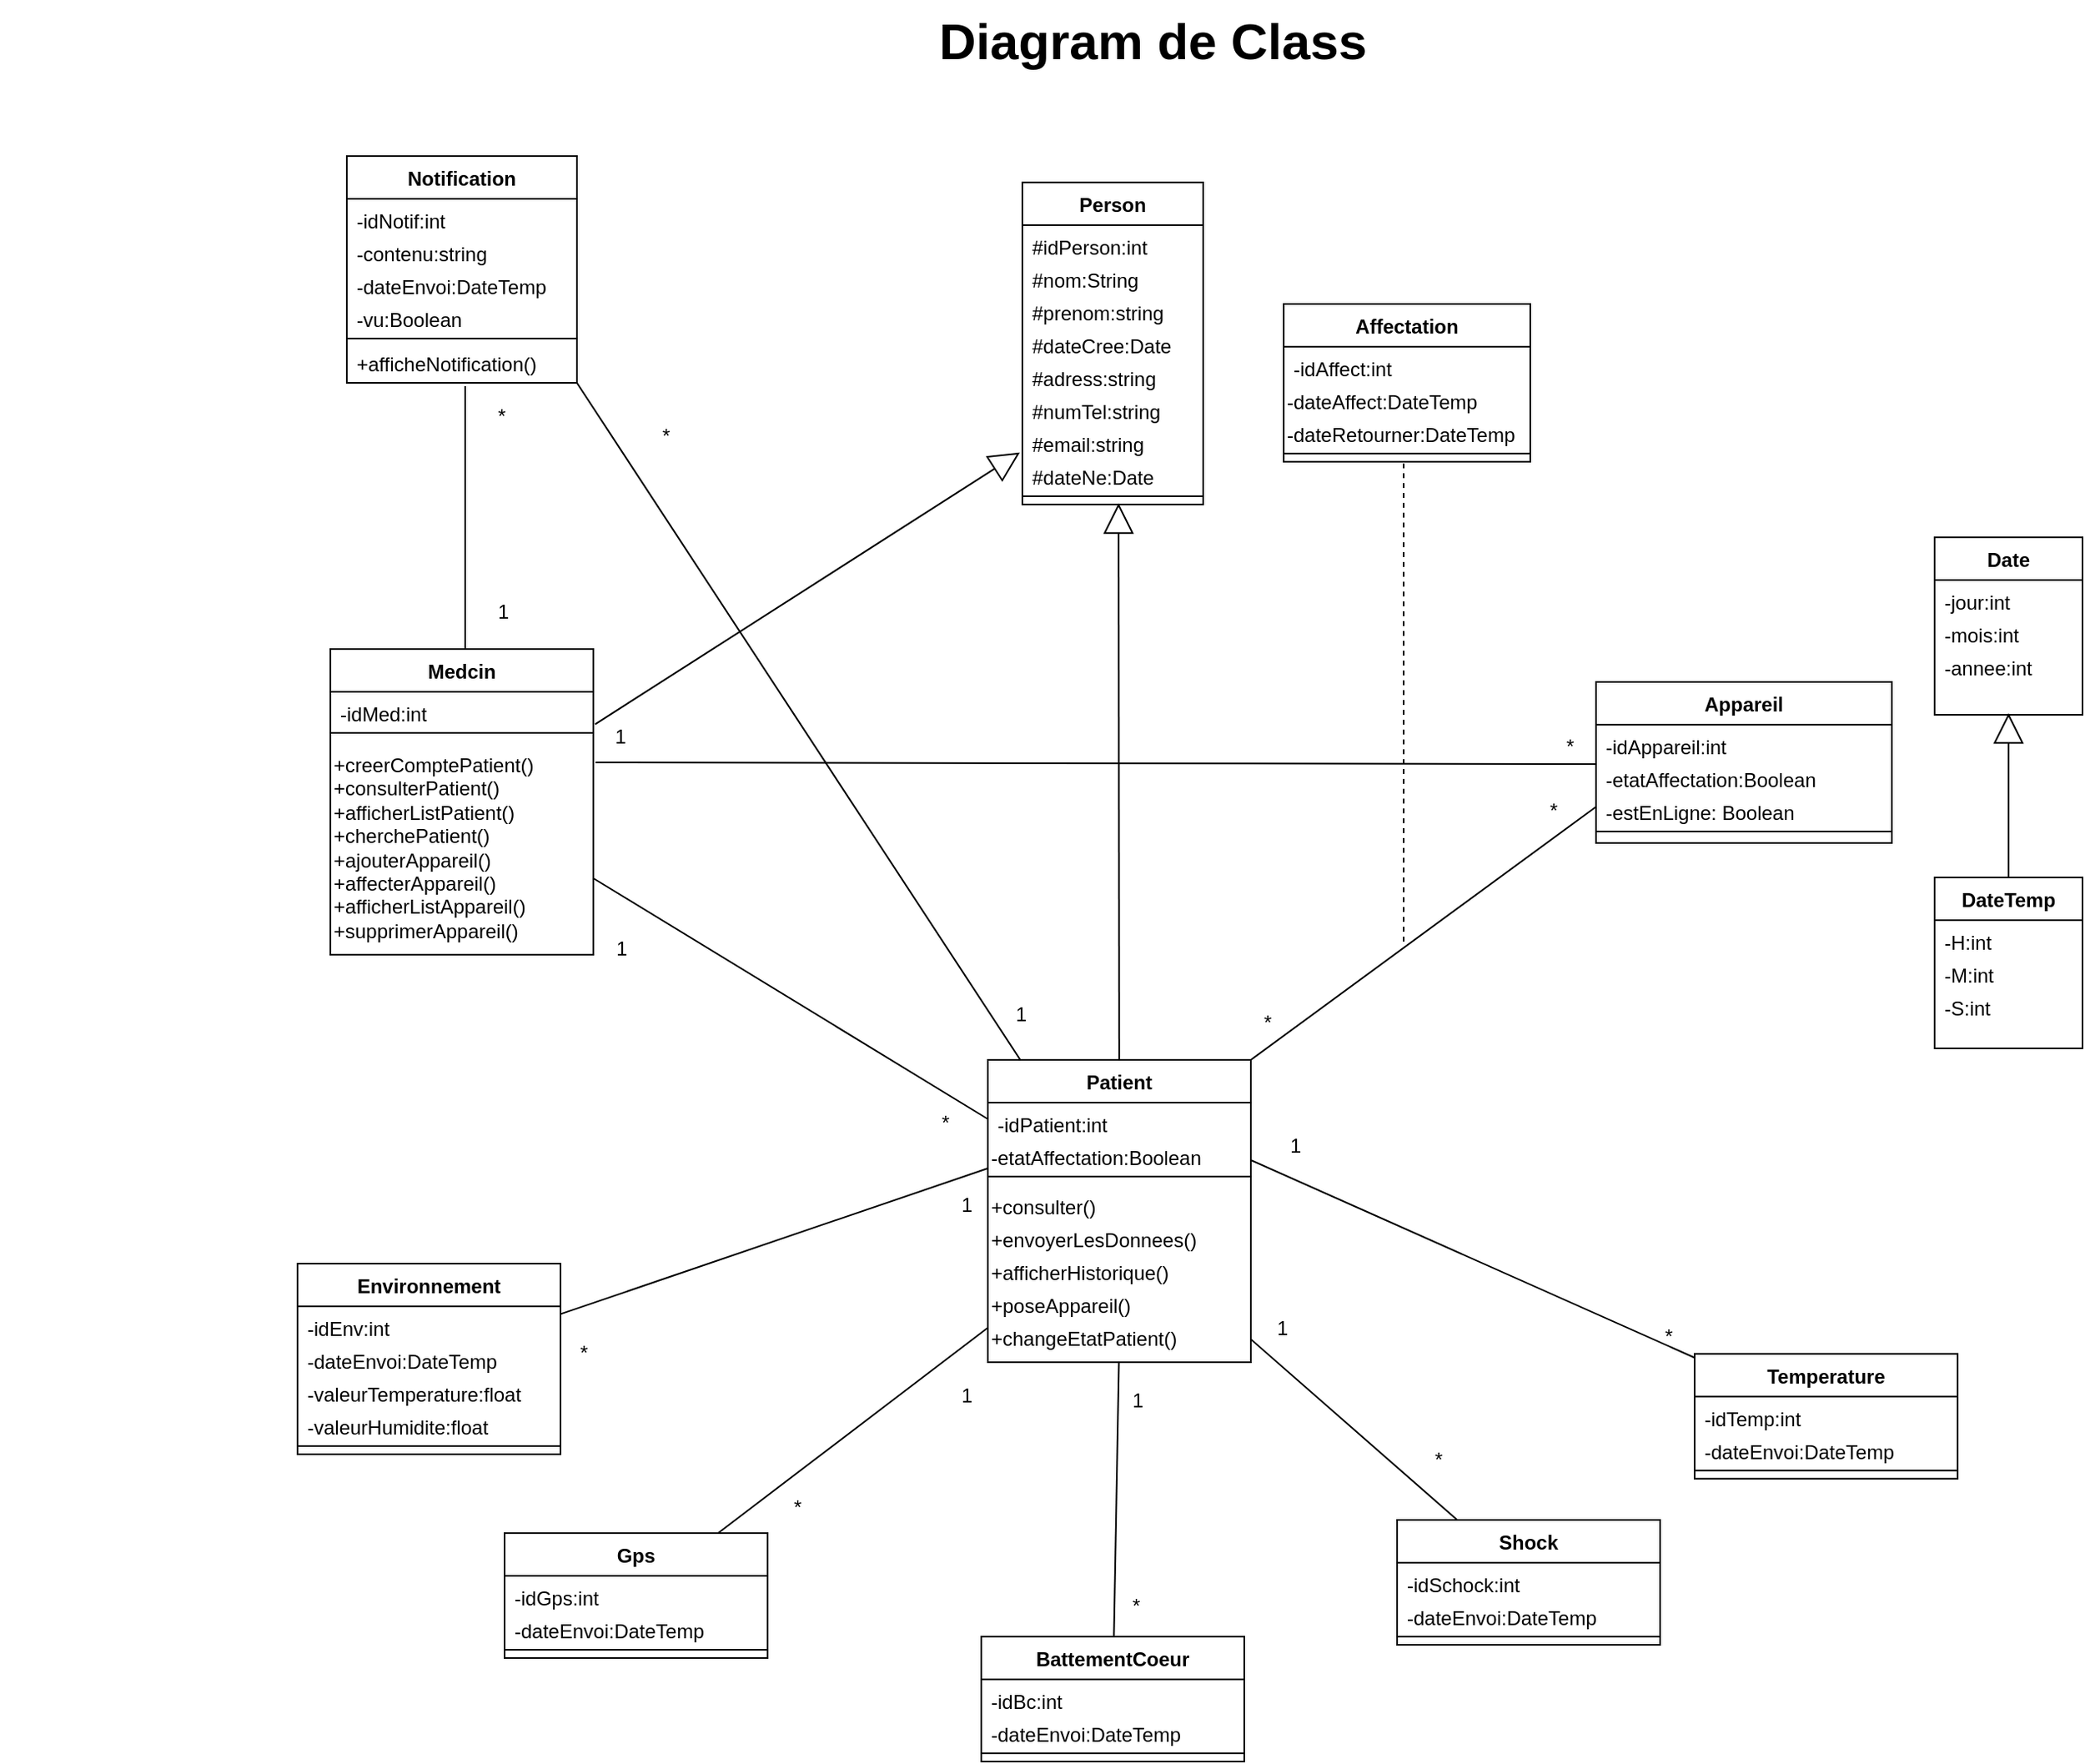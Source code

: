 <mxfile version="20.8.20" type="github">
  <diagram id="C5RBs43oDa-KdzZeNtuy" name="Page-1">
    <mxGraphModel dx="1004" dy="634" grid="0" gridSize="10" guides="1" tooltips="1" connect="1" arrows="1" fold="1" page="1" pageScale="1" pageWidth="1200" pageHeight="1200" background="none" math="0" shadow="0">
      <root>
        <mxCell id="WIyWlLk6GJQsqaUBKTNV-0" />
        <mxCell id="WIyWlLk6GJQsqaUBKTNV-1" parent="WIyWlLk6GJQsqaUBKTNV-0" />
        <mxCell id="Skbbb8CCbyP5ibG20lvN-107" style="edgeStyle=none;orthogonalLoop=1;jettySize=auto;html=1;strokeColor=default;startArrow=none;startFill=0;endArrow=block;endFill=0;endSize=16;entryX=-0.014;entryY=-0.029;entryDx=0;entryDy=0;entryPerimeter=0;" parent="WIyWlLk6GJQsqaUBKTNV-1" edge="1">
          <mxGeometry relative="1" as="geometry">
            <mxPoint x="519.46" y="310.42" as="targetPoint" />
            <mxPoint x="261" y="475.808" as="sourcePoint" />
          </mxGeometry>
        </mxCell>
        <mxCell id="Skbbb8CCbyP5ibG20lvN-108" style="edgeStyle=none;orthogonalLoop=1;jettySize=auto;html=1;strokeColor=default;startArrow=none;startFill=0;endArrow=none;endFill=0;exitX=0.75;exitY=0;exitDx=0;exitDy=0;" parent="WIyWlLk6GJQsqaUBKTNV-1" edge="1">
          <mxGeometry x="0.375" y="-10" relative="1" as="geometry">
            <mxPoint x="182" y="270" as="targetPoint" />
            <mxPoint y="1" as="offset" />
            <mxPoint x="182" y="430" as="sourcePoint" />
          </mxGeometry>
        </mxCell>
        <mxCell id="zkfFHV4jXpPFQw0GAbJ--0" value="Medcin" style="swimlane;fontStyle=1;align=center;verticalAlign=top;childLayout=stackLayout;horizontal=1;startSize=26;horizontalStack=0;resizeParent=1;resizeLast=0;collapsible=1;marginBottom=0;rounded=0;shadow=0;strokeWidth=1;" parent="WIyWlLk6GJQsqaUBKTNV-1" vertex="1">
          <mxGeometry x="100" y="430" width="160" height="186" as="geometry">
            <mxRectangle x="230" y="140" width="160" height="26" as="alternateBounds" />
          </mxGeometry>
        </mxCell>
        <mxCell id="zkfFHV4jXpPFQw0GAbJ--1" value="-idMed:int&#xa;" style="text;align=left;verticalAlign=top;spacingLeft=4;spacingRight=4;overflow=hidden;rotatable=0;points=[[0,0.5],[1,0.5]];portConstraint=eastwest;" parent="zkfFHV4jXpPFQw0GAbJ--0" vertex="1">
          <mxGeometry y="26" width="160" height="20" as="geometry" />
        </mxCell>
        <mxCell id="zkfFHV4jXpPFQw0GAbJ--4" value="" style="line;html=1;strokeWidth=1;align=left;verticalAlign=middle;spacingTop=8;spacingLeft=3;spacingRight=8;rotatable=0;labelPosition=right;points=[];portConstraint=eastwest;fontSize=5;labelBackgroundColor=default;fontColor=default;spacing=3;" parent="zkfFHV4jXpPFQw0GAbJ--0" vertex="1">
          <mxGeometry y="46" width="160" height="10" as="geometry" />
        </mxCell>
        <mxCell id="Skbbb8CCbyP5ibG20lvN-154" value="&lt;font style=&quot;font-size: 12px;&quot;&gt;&lt;span data-lucid-content=&quot;{&amp;quot;t&amp;quot;:&amp;quot;+creerComptePatient()\n+consulterPatient()\n+signalerPatient()\n+afficherListPatient()\n+cherchePatient()\n+ajouterAppareil()\n+affecterAppareil()\n+afficherListAppareil()\n+supprimerAppareil()\n&amp;quot;,&amp;quot;m&amp;quot;:[{&amp;quot;s&amp;quot;:0,&amp;quot;n&amp;quot;:&amp;quot;c&amp;quot;,&amp;quot;v&amp;quot;:&amp;quot;#333333ff&amp;quot;,&amp;quot;e&amp;quot;:186}]}&quot; data-lucid-type=&quot;application/vnd.lucid.text&quot; style=&quot;font-size: 12px;&quot;&gt;&lt;span style=&quot;font-size: 12px;&quot;&gt;+creerComptePatient()&lt;br style=&quot;font-size: 12px;&quot;&gt;&lt;/span&gt;&lt;/span&gt;&lt;/font&gt;&lt;div&gt;&lt;font style=&quot;font-size: 12px;&quot;&gt;&lt;span data-lucid-content=&quot;{&amp;quot;t&amp;quot;:&amp;quot;+creerComptePatient()\n+consulterPatient()\n+signalerPatient()\n+afficherListPatient()\n+cherchePatient()\n+ajouterAppareil()\n+affecterAppareil()\n+afficherListAppareil()\n+supprimerAppareil()\n&amp;quot;,&amp;quot;m&amp;quot;:[{&amp;quot;s&amp;quot;:0,&amp;quot;n&amp;quot;:&amp;quot;c&amp;quot;,&amp;quot;v&amp;quot;:&amp;quot;#333333ff&amp;quot;,&amp;quot;e&amp;quot;:186}]}&quot; data-lucid-type=&quot;application/vnd.lucid.text&quot; style=&quot;font-size: 12px;&quot;&gt;&lt;span style=&quot;font-size: 12px;&quot;&gt;+consulterPatient()&lt;/span&gt;&lt;span style=&quot;font-size: 12px;&quot;&gt;&lt;br&gt;&lt;/span&gt;&lt;/span&gt;&lt;/font&gt;&lt;/div&gt;&lt;div&gt;&lt;font style=&quot;font-size: 12px;&quot;&gt;&lt;span data-lucid-content=&quot;{&amp;quot;t&amp;quot;:&amp;quot;+creerComptePatient()\n+consulterPatient()\n+signalerPatient()\n+afficherListPatient()\n+cherchePatient()\n+ajouterAppareil()\n+affecterAppareil()\n+afficherListAppareil()\n+supprimerAppareil()\n&amp;quot;,&amp;quot;m&amp;quot;:[{&amp;quot;s&amp;quot;:0,&amp;quot;n&amp;quot;:&amp;quot;c&amp;quot;,&amp;quot;v&amp;quot;:&amp;quot;#333333ff&amp;quot;,&amp;quot;e&amp;quot;:186}]}&quot; data-lucid-type=&quot;application/vnd.lucid.text&quot; style=&quot;font-size: 12px;&quot;&gt;&lt;span style=&quot;font-size: 12px;&quot;&gt;&lt;/span&gt;&lt;/span&gt;&lt;/font&gt;&lt;/div&gt;&lt;font style=&quot;font-size: 12px;&quot;&gt;&lt;span data-lucid-content=&quot;{&amp;quot;t&amp;quot;:&amp;quot;+creerComptePatient()\n+consulterPatient()\n+signalerPatient()\n+afficherListPatient()\n+cherchePatient()\n+ajouterAppareil()\n+affecterAppareil()\n+afficherListAppareil()\n+supprimerAppareil()\n&amp;quot;,&amp;quot;m&amp;quot;:[{&amp;quot;s&amp;quot;:0,&amp;quot;n&amp;quot;:&amp;quot;c&amp;quot;,&amp;quot;v&amp;quot;:&amp;quot;#333333ff&amp;quot;,&amp;quot;e&amp;quot;:186}]}&quot; data-lucid-type=&quot;application/vnd.lucid.text&quot; style=&quot;font-size: 12px;&quot;&gt;&lt;span style=&quot;font-size: 12px;&quot;&gt;+afficherListPatient()&lt;br style=&quot;font-size: 12px;&quot;&gt;&lt;/span&gt;&lt;span style=&quot;font-size: 12px;&quot;&gt;+cherchePatient()&lt;br style=&quot;font-size: 12px;&quot;&gt;&lt;/span&gt;&lt;span style=&quot;font-size: 12px;&quot;&gt;+ajouterAppareil()&lt;br style=&quot;font-size: 12px;&quot;&gt;&lt;/span&gt;&lt;span style=&quot;font-size: 12px;&quot;&gt;+affecterAppareil()&lt;br style=&quot;font-size: 12px;&quot;&gt;&lt;/span&gt;&lt;span style=&quot;font-size: 12px;&quot;&gt;+afficherListAppareil()&lt;br style=&quot;font-size: 12px;&quot;&gt;&lt;/span&gt;&lt;span style=&quot;font-size: 12px;&quot;&gt;+supprimerAppareil()&lt;br style=&quot;font-size: 12px;&quot;&gt;&lt;/span&gt;&lt;/span&gt;&lt;/font&gt;" style="text;html=1;align=left;verticalAlign=middle;resizable=0;points=[];autosize=1;strokeColor=none;fillColor=none;fontSize=12;fontColor=default;horizontal=1;labelBackgroundColor=none;" parent="zkfFHV4jXpPFQw0GAbJ--0" vertex="1">
          <mxGeometry y="56" width="160" height="130" as="geometry" />
        </mxCell>
        <mxCell id="zkfFHV4jXpPFQw0GAbJ--17" value="Appareil" style="swimlane;fontStyle=1;align=center;verticalAlign=top;childLayout=stackLayout;horizontal=1;startSize=26;horizontalStack=0;resizeParent=1;resizeLast=0;collapsible=1;marginBottom=0;rounded=0;shadow=0;strokeWidth=1;" parent="WIyWlLk6GJQsqaUBKTNV-1" vertex="1">
          <mxGeometry x="870" y="450" width="180" height="98" as="geometry">
            <mxRectangle x="550" y="140" width="160" height="26" as="alternateBounds" />
          </mxGeometry>
        </mxCell>
        <mxCell id="zkfFHV4jXpPFQw0GAbJ--20" value="-idAppareil:int" style="text;align=left;verticalAlign=top;spacingLeft=4;spacingRight=4;overflow=hidden;rotatable=0;points=[[0,0.5],[1,0.5]];portConstraint=eastwest;rounded=0;shadow=0;html=0;" parent="zkfFHV4jXpPFQw0GAbJ--17" vertex="1">
          <mxGeometry y="26" width="180" height="20" as="geometry" />
        </mxCell>
        <mxCell id="zkfFHV4jXpPFQw0GAbJ--21" value="-etatAffectation:Boolean" style="text;align=left;verticalAlign=top;spacingLeft=4;spacingRight=4;overflow=hidden;rotatable=0;points=[[0,0.5],[1,0.5]];portConstraint=eastwest;rounded=0;shadow=0;html=0;" parent="zkfFHV4jXpPFQw0GAbJ--17" vertex="1">
          <mxGeometry y="46" width="180" height="20" as="geometry" />
        </mxCell>
        <mxCell id="zkfFHV4jXpPFQw0GAbJ--22" value="-estEnLigne: Boolean&#xa;" style="text;align=left;verticalAlign=top;spacingLeft=4;spacingRight=4;overflow=hidden;rotatable=0;points=[[0,0.5],[1,0.5]];portConstraint=eastwest;rounded=0;shadow=0;html=0;" parent="zkfFHV4jXpPFQw0GAbJ--17" vertex="1">
          <mxGeometry y="66" width="180" height="20" as="geometry" />
        </mxCell>
        <mxCell id="zkfFHV4jXpPFQw0GAbJ--23" value="" style="line;html=1;strokeWidth=1;align=left;verticalAlign=middle;spacingTop=-1;spacingLeft=3;spacingRight=3;rotatable=0;labelPosition=right;points=[];portConstraint=eastwest;" parent="zkfFHV4jXpPFQw0GAbJ--17" vertex="1">
          <mxGeometry y="86" width="180" height="10" as="geometry" />
        </mxCell>
        <mxCell id="zkfFHV4jXpPFQw0GAbJ--26" value="" style="endArrow=none;shadow=0;strokeWidth=1;rounded=0;endFill=0;elbow=vertical;startArrow=none;startFill=0;exitX=1.008;exitY=0.1;exitDx=0;exitDy=0;exitPerimeter=0;" parent="WIyWlLk6GJQsqaUBKTNV-1" source="Skbbb8CCbyP5ibG20lvN-154" edge="1">
          <mxGeometry x="0.5" y="41" relative="1" as="geometry">
            <mxPoint x="260" y="518" as="sourcePoint" />
            <mxPoint x="870" y="500" as="targetPoint" />
            <mxPoint x="-40" y="32" as="offset" />
          </mxGeometry>
        </mxCell>
        <mxCell id="zkfFHV4jXpPFQw0GAbJ--27" value="1" style="resizable=0;align=left;verticalAlign=bottom;labelBackgroundColor=none;fontSize=12;" parent="zkfFHV4jXpPFQw0GAbJ--26" connectable="0" vertex="1">
          <mxGeometry x="-1" relative="1" as="geometry">
            <mxPoint x="10" y="-7" as="offset" />
          </mxGeometry>
        </mxCell>
        <mxCell id="Skbbb8CCbyP5ibG20lvN-1" value="*" style="resizable=0;align=left;verticalAlign=bottom;labelBackgroundColor=none;fontSize=12;" parent="WIyWlLk6GJQsqaUBKTNV-1" connectable="0" vertex="1">
          <mxGeometry x="850.0" y="498.001" as="geometry" />
        </mxCell>
        <mxCell id="Skbbb8CCbyP5ibG20lvN-67" style="edgeStyle=none;orthogonalLoop=1;jettySize=auto;html=1;entryX=0;entryY=0.5;entryDx=0;entryDy=0;strokeColor=default;startArrow=none;startFill=0;endArrow=none;endFill=0;exitX=1;exitY=0;exitDx=0;exitDy=0;" parent="WIyWlLk6GJQsqaUBKTNV-1" source="Skbbb8CCbyP5ibG20lvN-10" target="zkfFHV4jXpPFQw0GAbJ--22" edge="1">
          <mxGeometry relative="1" as="geometry" />
        </mxCell>
        <mxCell id="Skbbb8CCbyP5ibG20lvN-105" style="edgeStyle=none;orthogonalLoop=1;jettySize=auto;html=1;strokeColor=default;startArrow=none;startFill=0;endArrow=none;endFill=0;entryX=1;entryY=1;entryDx=0;entryDy=0;" parent="WIyWlLk6GJQsqaUBKTNV-1" source="Skbbb8CCbyP5ibG20lvN-10" target="Skbbb8CCbyP5ibG20lvN-114" edge="1">
          <mxGeometry relative="1" as="geometry">
            <mxPoint x="270" y="270" as="targetPoint" />
          </mxGeometry>
        </mxCell>
        <mxCell id="Skbbb8CCbyP5ibG20lvN-106" style="edgeStyle=none;orthogonalLoop=1;jettySize=auto;html=1;strokeColor=default;startArrow=none;startFill=0;endArrow=block;endFill=0;endSize=16;entryX=0.723;entryY=0.629;entryDx=0;entryDy=0;entryPerimeter=0;" parent="WIyWlLk6GJQsqaUBKTNV-1" edge="1">
          <mxGeometry relative="1" as="geometry">
            <mxPoint x="579.53" y="341.29" as="targetPoint" />
            <mxPoint x="579.909" y="683" as="sourcePoint" />
          </mxGeometry>
        </mxCell>
        <mxCell id="Skbbb8CCbyP5ibG20lvN-10" value="Patient" style="swimlane;fontStyle=1;align=center;verticalAlign=top;childLayout=stackLayout;horizontal=1;startSize=26;horizontalStack=0;resizeParent=1;resizeParentMax=0;resizeLast=0;collapsible=1;marginBottom=0;" parent="WIyWlLk6GJQsqaUBKTNV-1" vertex="1">
          <mxGeometry x="500" y="680" width="160" height="184" as="geometry" />
        </mxCell>
        <mxCell id="Skbbb8CCbyP5ibG20lvN-11" value="-idPatient:int&#xa;" style="text;strokeColor=none;fillColor=none;align=left;verticalAlign=top;spacingLeft=4;spacingRight=4;overflow=hidden;rotatable=0;points=[[0,0.5],[1,0.5]];portConstraint=eastwest;" parent="Skbbb8CCbyP5ibG20lvN-10" vertex="1">
          <mxGeometry y="26" width="160" height="20" as="geometry" />
        </mxCell>
        <mxCell id="Skbbb8CCbyP5ibG20lvN-16" value="-etatAffectation:Boolean" style="text;strokeColor=none;align=left;fillColor=none;html=1;verticalAlign=top;whiteSpace=wrap;rounded=0;" parent="Skbbb8CCbyP5ibG20lvN-10" vertex="1">
          <mxGeometry y="46" width="160" height="20" as="geometry" />
        </mxCell>
        <mxCell id="Skbbb8CCbyP5ibG20lvN-12" value="" style="line;strokeWidth=1;fillColor=none;align=left;verticalAlign=middle;spacingTop=-1;spacingLeft=3;spacingRight=3;rotatable=0;labelPosition=right;points=[];portConstraint=eastwest;strokeColor=inherit;" parent="Skbbb8CCbyP5ibG20lvN-10" vertex="1">
          <mxGeometry y="66" width="160" height="10" as="geometry" />
        </mxCell>
        <mxCell id="Skbbb8CCbyP5ibG20lvN-162" value="&lt;div&gt;+consulter()&lt;/div&gt;&lt;div&gt;&lt;br&gt;&lt;/div&gt;&lt;div&gt;&lt;br&gt;&lt;/div&gt;" style="text;strokeColor=none;align=left;fillColor=none;html=1;verticalAlign=top;whiteSpace=wrap;rounded=0;" parent="Skbbb8CCbyP5ibG20lvN-10" vertex="1">
          <mxGeometry y="76" width="160" height="20" as="geometry" />
        </mxCell>
        <mxCell id="9qkBRHFMttgbYjNgJ_2m-1" value="+envoyerLesDonnees()" style="text;strokeColor=none;align=left;fillColor=none;html=1;verticalAlign=top;whiteSpace=wrap;rounded=0;" parent="Skbbb8CCbyP5ibG20lvN-10" vertex="1">
          <mxGeometry y="96" width="160" height="20" as="geometry" />
        </mxCell>
        <mxCell id="Skbbb8CCbyP5ibG20lvN-165" value="+afficherHistorique()" style="text;whiteSpace=wrap;html=1;fontSize=12;fontColor=default;" parent="Skbbb8CCbyP5ibG20lvN-10" vertex="1">
          <mxGeometry y="116" width="160" height="20" as="geometry" />
        </mxCell>
        <mxCell id="9qkBRHFMttgbYjNgJ_2m-0" value="+poseAppareil()" style="text;strokeColor=none;align=left;fillColor=none;html=1;verticalAlign=top;whiteSpace=wrap;rounded=0;" parent="Skbbb8CCbyP5ibG20lvN-10" vertex="1">
          <mxGeometry y="136" width="160" height="20" as="geometry" />
        </mxCell>
        <mxCell id="Skbbb8CCbyP5ibG20lvN-166" value="+changeEtatPatient()" style="text;strokeColor=none;align=left;fillColor=none;html=1;verticalAlign=top;whiteSpace=wrap;rounded=0;" parent="Skbbb8CCbyP5ibG20lvN-10" vertex="1">
          <mxGeometry y="156" width="160" height="28" as="geometry" />
        </mxCell>
        <mxCell id="Skbbb8CCbyP5ibG20lvN-14" style="orthogonalLoop=1;jettySize=auto;html=1;entryX=0;entryY=0.5;entryDx=0;entryDy=0;strokeColor=default;startArrow=none;startFill=0;endArrow=none;endFill=0;exitX=1;exitY=0.75;exitDx=0;exitDy=0;" parent="WIyWlLk6GJQsqaUBKTNV-1" source="zkfFHV4jXpPFQw0GAbJ--0" target="Skbbb8CCbyP5ibG20lvN-11" edge="1">
          <mxGeometry relative="1" as="geometry">
            <mxPoint x="190" y="770" as="sourcePoint" />
            <mxPoint x="500" y="570" as="targetPoint" />
            <Array as="points" />
          </mxGeometry>
        </mxCell>
        <mxCell id="Skbbb8CCbyP5ibG20lvN-69" style="edgeStyle=none;orthogonalLoop=1;jettySize=auto;html=1;strokeColor=default;startArrow=none;startFill=0;endArrow=none;endFill=0;dashed=1;" parent="WIyWlLk6GJQsqaUBKTNV-1" edge="1">
          <mxGeometry relative="1" as="geometry">
            <mxPoint x="753" y="610" as="targetPoint" />
            <mxPoint x="753" y="317" as="sourcePoint" />
          </mxGeometry>
        </mxCell>
        <mxCell id="Skbbb8CCbyP5ibG20lvN-18" value="Affectation" style="swimlane;fontStyle=1;align=center;verticalAlign=top;childLayout=stackLayout;horizontal=1;startSize=26;horizontalStack=0;resizeParent=1;resizeParentMax=0;resizeLast=0;collapsible=1;marginBottom=0;" parent="WIyWlLk6GJQsqaUBKTNV-1" vertex="1">
          <mxGeometry x="680" y="220" width="150" height="96" as="geometry" />
        </mxCell>
        <mxCell id="Skbbb8CCbyP5ibG20lvN-19" value="-idAffect:int&#xa;" style="text;strokeColor=none;fillColor=none;align=left;verticalAlign=top;spacingLeft=4;spacingRight=4;overflow=hidden;rotatable=0;points=[[0,0.5],[1,0.5]];portConstraint=eastwest;" parent="Skbbb8CCbyP5ibG20lvN-18" vertex="1">
          <mxGeometry y="26" width="150" height="20" as="geometry" />
        </mxCell>
        <mxCell id="Skbbb8CCbyP5ibG20lvN-20" value="&lt;div align=&quot;left&quot;&gt;-dateAffect:DateTemp&lt;/div&gt;" style="text;strokeColor=none;align=left;fillColor=none;html=1;verticalAlign=top;whiteSpace=wrap;rounded=0;" parent="Skbbb8CCbyP5ibG20lvN-18" vertex="1">
          <mxGeometry y="46" width="150" height="20" as="geometry" />
        </mxCell>
        <mxCell id="Skbbb8CCbyP5ibG20lvN-24" value="&lt;div&gt;-dateRetourner:DateTemp&lt;/div&gt;" style="text;strokeColor=none;align=left;fillColor=none;html=1;verticalAlign=top;whiteSpace=wrap;rounded=0;" parent="Skbbb8CCbyP5ibG20lvN-18" vertex="1">
          <mxGeometry y="66" width="150" height="20" as="geometry" />
        </mxCell>
        <mxCell id="Skbbb8CCbyP5ibG20lvN-22" value="" style="line;strokeWidth=1;fillColor=none;align=left;verticalAlign=middle;spacingTop=-1;spacingLeft=3;spacingRight=3;rotatable=0;labelPosition=right;points=[];portConstraint=eastwest;strokeColor=inherit;" parent="Skbbb8CCbyP5ibG20lvN-18" vertex="1">
          <mxGeometry y="86" width="150" height="10" as="geometry" />
        </mxCell>
        <mxCell id="Skbbb8CCbyP5ibG20lvN-39" value="Date" style="swimlane;fontStyle=1;align=center;verticalAlign=top;childLayout=stackLayout;horizontal=1;startSize=26;horizontalStack=0;resizeParent=1;resizeLast=0;collapsible=1;marginBottom=0;rounded=0;shadow=0;strokeWidth=1;" parent="WIyWlLk6GJQsqaUBKTNV-1" vertex="1">
          <mxGeometry x="1076" y="362" width="90" height="108" as="geometry">
            <mxRectangle x="550" y="140" width="160" height="26" as="alternateBounds" />
          </mxGeometry>
        </mxCell>
        <mxCell id="Skbbb8CCbyP5ibG20lvN-40" value="-jour:int" style="text;align=left;verticalAlign=top;spacingLeft=4;spacingRight=4;overflow=hidden;rotatable=0;points=[[0,0.5],[1,0.5]];portConstraint=eastwest;rounded=0;shadow=0;html=0;" parent="Skbbb8CCbyP5ibG20lvN-39" vertex="1">
          <mxGeometry y="26" width="90" height="20" as="geometry" />
        </mxCell>
        <mxCell id="Skbbb8CCbyP5ibG20lvN-41" value="-mois:int" style="text;align=left;verticalAlign=top;spacingLeft=4;spacingRight=4;overflow=hidden;rotatable=0;points=[[0,0.5],[1,0.5]];portConstraint=eastwest;rounded=0;shadow=0;html=0;" parent="Skbbb8CCbyP5ibG20lvN-39" vertex="1">
          <mxGeometry y="46" width="90" height="20" as="geometry" />
        </mxCell>
        <mxCell id="Skbbb8CCbyP5ibG20lvN-42" value="-annee:int" style="text;align=left;verticalAlign=top;spacingLeft=4;spacingRight=4;overflow=hidden;rotatable=0;points=[[0,0.5],[1,0.5]];portConstraint=eastwest;rounded=0;shadow=0;html=0;" parent="Skbbb8CCbyP5ibG20lvN-39" vertex="1">
          <mxGeometry y="66" width="90" height="20" as="geometry" />
        </mxCell>
        <mxCell id="Skbbb8CCbyP5ibG20lvN-59" style="edgeStyle=none;orthogonalLoop=1;jettySize=auto;html=1;strokeColor=default;startArrow=none;startFill=0;endArrow=block;endFill=0;endSize=16;" parent="WIyWlLk6GJQsqaUBKTNV-1" source="Skbbb8CCbyP5ibG20lvN-53" edge="1">
          <mxGeometry relative="1" as="geometry">
            <mxPoint x="1121" y="469" as="targetPoint" />
          </mxGeometry>
        </mxCell>
        <mxCell id="Skbbb8CCbyP5ibG20lvN-53" value="DateTemp" style="swimlane;fontStyle=1;align=center;verticalAlign=top;childLayout=stackLayout;horizontal=1;startSize=26;horizontalStack=0;resizeParent=1;resizeLast=0;collapsible=1;marginBottom=0;rounded=0;shadow=0;strokeWidth=1;" parent="WIyWlLk6GJQsqaUBKTNV-1" vertex="1">
          <mxGeometry x="1076" y="569" width="90" height="104" as="geometry">
            <mxRectangle x="550" y="140" width="160" height="26" as="alternateBounds" />
          </mxGeometry>
        </mxCell>
        <mxCell id="Skbbb8CCbyP5ibG20lvN-54" value="-H:int" style="text;align=left;verticalAlign=top;spacingLeft=4;spacingRight=4;overflow=hidden;rotatable=0;points=[[0,0.5],[1,0.5]];portConstraint=eastwest;rounded=0;shadow=0;html=0;" parent="Skbbb8CCbyP5ibG20lvN-53" vertex="1">
          <mxGeometry y="26" width="90" height="20" as="geometry" />
        </mxCell>
        <mxCell id="Skbbb8CCbyP5ibG20lvN-55" value="-M:int" style="text;align=left;verticalAlign=top;spacingLeft=4;spacingRight=4;overflow=hidden;rotatable=0;points=[[0,0.5],[1,0.5]];portConstraint=eastwest;rounded=0;shadow=0;html=0;" parent="Skbbb8CCbyP5ibG20lvN-53" vertex="1">
          <mxGeometry y="46" width="90" height="20" as="geometry" />
        </mxCell>
        <mxCell id="Skbbb8CCbyP5ibG20lvN-57" value="-S:int" style="text;align=left;verticalAlign=top;spacingLeft=4;spacingRight=4;overflow=hidden;rotatable=0;points=[[0,0.5],[1,0.5]];portConstraint=eastwest;rounded=0;shadow=0;html=0;" parent="Skbbb8CCbyP5ibG20lvN-53" vertex="1">
          <mxGeometry y="66" width="90" height="20" as="geometry" />
        </mxCell>
        <mxCell id="Skbbb8CCbyP5ibG20lvN-72" style="edgeStyle=none;orthogonalLoop=1;jettySize=auto;html=1;strokeColor=default;startArrow=none;startFill=0;endArrow=none;endFill=0;exitX=0;exitY=0.25;exitDx=0;exitDy=0;" parent="WIyWlLk6GJQsqaUBKTNV-1" source="Skbbb8CCbyP5ibG20lvN-166" target="Skbbb8CCbyP5ibG20lvN-73" edge="1">
          <mxGeometry relative="1" as="geometry">
            <mxPoint x="360" y="990" as="targetPoint" />
            <mxPoint x="480" y="830" as="sourcePoint" />
          </mxGeometry>
        </mxCell>
        <mxCell id="Skbbb8CCbyP5ibG20lvN-73" value="Gps" style="swimlane;fontStyle=1;align=center;verticalAlign=top;childLayout=stackLayout;horizontal=1;startSize=26;horizontalStack=0;resizeParent=1;resizeParentMax=0;resizeLast=0;collapsible=1;marginBottom=0;" parent="WIyWlLk6GJQsqaUBKTNV-1" vertex="1">
          <mxGeometry x="206" y="968" width="160" height="76" as="geometry" />
        </mxCell>
        <mxCell id="Skbbb8CCbyP5ibG20lvN-74" value="-idGps:int" style="text;strokeColor=none;fillColor=none;align=left;verticalAlign=top;spacingLeft=4;spacingRight=4;overflow=hidden;rotatable=0;points=[[0,0.5],[1,0.5]];portConstraint=eastwest;" parent="Skbbb8CCbyP5ibG20lvN-73" vertex="1">
          <mxGeometry y="26" width="160" height="20" as="geometry" />
        </mxCell>
        <mxCell id="Skbbb8CCbyP5ibG20lvN-89" value="-dateEnvoi:DateTemp" style="text;strokeColor=none;fillColor=none;align=left;verticalAlign=top;spacingLeft=4;spacingRight=4;overflow=hidden;rotatable=0;points=[[0,0.5],[1,0.5]];portConstraint=eastwest;" parent="Skbbb8CCbyP5ibG20lvN-73" vertex="1">
          <mxGeometry y="46" width="160" height="20" as="geometry" />
        </mxCell>
        <mxCell id="Skbbb8CCbyP5ibG20lvN-75" value="" style="line;strokeWidth=1;fillColor=none;align=left;verticalAlign=middle;spacingTop=-1;spacingLeft=3;spacingRight=3;rotatable=0;labelPosition=right;points=[];portConstraint=eastwest;strokeColor=inherit;" parent="Skbbb8CCbyP5ibG20lvN-73" vertex="1">
          <mxGeometry y="66" width="160" height="10" as="geometry" />
        </mxCell>
        <mxCell id="Skbbb8CCbyP5ibG20lvN-81" style="edgeStyle=none;orthogonalLoop=1;jettySize=auto;html=1;strokeColor=default;startArrow=none;startFill=0;endArrow=none;endFill=0;exitX=0;exitY=0;exitDx=0;exitDy=0;" parent="WIyWlLk6GJQsqaUBKTNV-1" target="Skbbb8CCbyP5ibG20lvN-82" edge="1">
          <mxGeometry relative="1" as="geometry">
            <mxPoint x="160" y="849" as="targetPoint" />
            <mxPoint x="500.0" y="746" as="sourcePoint" />
          </mxGeometry>
        </mxCell>
        <mxCell id="Skbbb8CCbyP5ibG20lvN-82" value="Environnement" style="swimlane;fontStyle=1;align=center;verticalAlign=top;childLayout=stackLayout;horizontal=1;startSize=26;horizontalStack=0;resizeParent=1;resizeParentMax=0;resizeLast=0;collapsible=1;marginBottom=0;" parent="WIyWlLk6GJQsqaUBKTNV-1" vertex="1">
          <mxGeometry x="80" y="804" width="160" height="116" as="geometry" />
        </mxCell>
        <mxCell id="Skbbb8CCbyP5ibG20lvN-83" value="-idEnv:int" style="text;strokeColor=none;fillColor=none;align=left;verticalAlign=top;spacingLeft=4;spacingRight=4;overflow=hidden;rotatable=0;points=[[0,0.5],[1,0.5]];portConstraint=eastwest;" parent="Skbbb8CCbyP5ibG20lvN-82" vertex="1">
          <mxGeometry y="26" width="160" height="20" as="geometry" />
        </mxCell>
        <mxCell id="Skbbb8CCbyP5ibG20lvN-84" value="-dateEnvoi:DateTemp" style="text;strokeColor=none;fillColor=none;align=left;verticalAlign=top;spacingLeft=4;spacingRight=4;overflow=hidden;rotatable=0;points=[[0,0.5],[1,0.5]];portConstraint=eastwest;" parent="Skbbb8CCbyP5ibG20lvN-82" vertex="1">
          <mxGeometry y="46" width="160" height="20" as="geometry" />
        </mxCell>
        <mxCell id="Skbbb8CCbyP5ibG20lvN-85" value="-valeurTemperature:float" style="text;strokeColor=none;fillColor=none;align=left;verticalAlign=top;spacingLeft=4;spacingRight=4;overflow=hidden;rotatable=0;points=[[0,0.5],[1,0.5]];portConstraint=eastwest;" parent="Skbbb8CCbyP5ibG20lvN-82" vertex="1">
          <mxGeometry y="66" width="160" height="20" as="geometry" />
        </mxCell>
        <mxCell id="Skbbb8CCbyP5ibG20lvN-86" value="-valeurHumidite:float" style="text;strokeColor=none;fillColor=none;align=left;verticalAlign=top;spacingLeft=4;spacingRight=4;overflow=hidden;rotatable=0;points=[[0,0.5],[1,0.5]];portConstraint=eastwest;" parent="Skbbb8CCbyP5ibG20lvN-82" vertex="1">
          <mxGeometry y="86" width="160" height="20" as="geometry" />
        </mxCell>
        <mxCell id="Skbbb8CCbyP5ibG20lvN-87" value="" style="line;strokeWidth=1;fillColor=none;align=left;verticalAlign=middle;spacingTop=-1;spacingLeft=3;spacingRight=3;rotatable=0;labelPosition=right;points=[];portConstraint=eastwest;strokeColor=inherit;" parent="Skbbb8CCbyP5ibG20lvN-82" vertex="1">
          <mxGeometry y="106" width="160" height="10" as="geometry" />
        </mxCell>
        <mxCell id="Skbbb8CCbyP5ibG20lvN-90" style="edgeStyle=none;orthogonalLoop=1;jettySize=auto;html=1;strokeColor=default;startArrow=none;startFill=0;endArrow=none;endFill=0;" parent="WIyWlLk6GJQsqaUBKTNV-1" source="Skbbb8CCbyP5ibG20lvN-166" target="Skbbb8CCbyP5ibG20lvN-91" edge="1">
          <mxGeometry relative="1" as="geometry">
            <mxPoint x="606" y="1018.87" as="targetPoint" />
            <mxPoint x="576" y="870" as="sourcePoint" />
          </mxGeometry>
        </mxCell>
        <mxCell id="Skbbb8CCbyP5ibG20lvN-91" value="BattementCoeur" style="swimlane;fontStyle=1;align=center;verticalAlign=top;childLayout=stackLayout;horizontal=1;startSize=26;horizontalStack=0;resizeParent=1;resizeParentMax=0;resizeLast=0;collapsible=1;marginBottom=0;" parent="WIyWlLk6GJQsqaUBKTNV-1" vertex="1">
          <mxGeometry x="496" y="1031" width="160" height="76" as="geometry" />
        </mxCell>
        <mxCell id="Skbbb8CCbyP5ibG20lvN-92" value="-idBc:int" style="text;strokeColor=none;fillColor=none;align=left;verticalAlign=top;spacingLeft=4;spacingRight=4;overflow=hidden;rotatable=0;points=[[0,0.5],[1,0.5]];portConstraint=eastwest;" parent="Skbbb8CCbyP5ibG20lvN-91" vertex="1">
          <mxGeometry y="26" width="160" height="20" as="geometry" />
        </mxCell>
        <mxCell id="Skbbb8CCbyP5ibG20lvN-93" value="-dateEnvoi:DateTemp" style="text;strokeColor=none;fillColor=none;align=left;verticalAlign=top;spacingLeft=4;spacingRight=4;overflow=hidden;rotatable=0;points=[[0,0.5],[1,0.5]];portConstraint=eastwest;" parent="Skbbb8CCbyP5ibG20lvN-91" vertex="1">
          <mxGeometry y="46" width="160" height="20" as="geometry" />
        </mxCell>
        <mxCell id="Skbbb8CCbyP5ibG20lvN-94" value="" style="line;strokeWidth=1;fillColor=none;align=left;verticalAlign=middle;spacingTop=-1;spacingLeft=3;spacingRight=3;rotatable=0;labelPosition=right;points=[];portConstraint=eastwest;strokeColor=inherit;" parent="Skbbb8CCbyP5ibG20lvN-91" vertex="1">
          <mxGeometry y="66" width="160" height="10" as="geometry" />
        </mxCell>
        <mxCell id="Skbbb8CCbyP5ibG20lvN-95" style="edgeStyle=none;orthogonalLoop=1;jettySize=auto;html=1;strokeColor=default;startArrow=none;startFill=0;endArrow=none;endFill=0;exitX=1;exitY=0.5;exitDx=0;exitDy=0;" parent="WIyWlLk6GJQsqaUBKTNV-1" source="Skbbb8CCbyP5ibG20lvN-166" target="Skbbb8CCbyP5ibG20lvN-96" edge="1">
          <mxGeometry relative="1" as="geometry">
            <mxPoint x="760" y="993.87" as="targetPoint" />
            <mxPoint x="680" y="850" as="sourcePoint" />
          </mxGeometry>
        </mxCell>
        <mxCell id="Skbbb8CCbyP5ibG20lvN-96" value="Shock" style="swimlane;fontStyle=1;align=center;verticalAlign=top;childLayout=stackLayout;horizontal=1;startSize=26;horizontalStack=0;resizeParent=1;resizeParentMax=0;resizeLast=0;collapsible=1;marginBottom=0;" parent="WIyWlLk6GJQsqaUBKTNV-1" vertex="1">
          <mxGeometry x="749" y="960.0" width="160" height="76" as="geometry" />
        </mxCell>
        <mxCell id="Skbbb8CCbyP5ibG20lvN-97" value="-idSchock:int" style="text;strokeColor=none;fillColor=none;align=left;verticalAlign=top;spacingLeft=4;spacingRight=4;overflow=hidden;rotatable=0;points=[[0,0.5],[1,0.5]];portConstraint=eastwest;" parent="Skbbb8CCbyP5ibG20lvN-96" vertex="1">
          <mxGeometry y="26" width="160" height="20" as="geometry" />
        </mxCell>
        <mxCell id="Skbbb8CCbyP5ibG20lvN-98" value="-dateEnvoi:DateTemp" style="text;strokeColor=none;fillColor=none;align=left;verticalAlign=top;spacingLeft=4;spacingRight=4;overflow=hidden;rotatable=0;points=[[0,0.5],[1,0.5]];portConstraint=eastwest;" parent="Skbbb8CCbyP5ibG20lvN-96" vertex="1">
          <mxGeometry y="46" width="160" height="20" as="geometry" />
        </mxCell>
        <mxCell id="Skbbb8CCbyP5ibG20lvN-99" value="" style="line;strokeWidth=1;fillColor=none;align=left;verticalAlign=middle;spacingTop=-1;spacingLeft=3;spacingRight=3;rotatable=0;labelPosition=right;points=[];portConstraint=eastwest;strokeColor=inherit;" parent="Skbbb8CCbyP5ibG20lvN-96" vertex="1">
          <mxGeometry y="66" width="160" height="10" as="geometry" />
        </mxCell>
        <mxCell id="Skbbb8CCbyP5ibG20lvN-100" style="edgeStyle=none;orthogonalLoop=1;jettySize=auto;html=1;strokeColor=default;startArrow=none;startFill=0;endArrow=none;endFill=0;exitX=1;exitY=0.75;exitDx=0;exitDy=0;" parent="WIyWlLk6GJQsqaUBKTNV-1" source="Skbbb8CCbyP5ibG20lvN-16" target="Skbbb8CCbyP5ibG20lvN-101" edge="1">
          <mxGeometry relative="1" as="geometry">
            <mxPoint x="1010" y="903.87" as="targetPoint" />
            <mxPoint x="680" y="760" as="sourcePoint" />
          </mxGeometry>
        </mxCell>
        <mxCell id="Skbbb8CCbyP5ibG20lvN-101" value="Temperature" style="swimlane;fontStyle=1;align=center;verticalAlign=top;childLayout=stackLayout;horizontal=1;startSize=26;horizontalStack=0;resizeParent=1;resizeParentMax=0;resizeLast=0;collapsible=1;marginBottom=0;" parent="WIyWlLk6GJQsqaUBKTNV-1" vertex="1">
          <mxGeometry x="930" y="858.87" width="160" height="76" as="geometry" />
        </mxCell>
        <mxCell id="Skbbb8CCbyP5ibG20lvN-102" value="-idTemp:int" style="text;strokeColor=none;fillColor=none;align=left;verticalAlign=top;spacingLeft=4;spacingRight=4;overflow=hidden;rotatable=0;points=[[0,0.5],[1,0.5]];portConstraint=eastwest;" parent="Skbbb8CCbyP5ibG20lvN-101" vertex="1">
          <mxGeometry y="26" width="160" height="20" as="geometry" />
        </mxCell>
        <mxCell id="Skbbb8CCbyP5ibG20lvN-103" value="-dateEnvoi:DateTemp" style="text;strokeColor=none;fillColor=none;align=left;verticalAlign=top;spacingLeft=4;spacingRight=4;overflow=hidden;rotatable=0;points=[[0,0.5],[1,0.5]];portConstraint=eastwest;" parent="Skbbb8CCbyP5ibG20lvN-101" vertex="1">
          <mxGeometry y="46" width="160" height="20" as="geometry" />
        </mxCell>
        <mxCell id="Skbbb8CCbyP5ibG20lvN-104" value="" style="line;strokeWidth=1;fillColor=none;align=left;verticalAlign=middle;spacingTop=-1;spacingLeft=3;spacingRight=3;rotatable=0;labelPosition=right;points=[];portConstraint=eastwest;strokeColor=inherit;" parent="Skbbb8CCbyP5ibG20lvN-101" vertex="1">
          <mxGeometry y="66" width="160" height="10" as="geometry" />
        </mxCell>
        <mxCell id="Skbbb8CCbyP5ibG20lvN-109" value="Person" style="swimlane;fontStyle=1;align=center;verticalAlign=top;childLayout=stackLayout;horizontal=1;startSize=26;horizontalStack=0;resizeParent=1;resizeLast=0;collapsible=1;marginBottom=0;rounded=0;shadow=0;strokeWidth=1;" parent="WIyWlLk6GJQsqaUBKTNV-1" vertex="1">
          <mxGeometry x="521" y="146" width="110" height="196" as="geometry">
            <mxRectangle x="550" y="140" width="160" height="26" as="alternateBounds" />
          </mxGeometry>
        </mxCell>
        <mxCell id="Skbbb8CCbyP5ibG20lvN-110" value="#idPerson:int" style="text;align=left;verticalAlign=top;spacingLeft=4;spacingRight=4;overflow=hidden;rotatable=0;points=[[0,0.5],[1,0.5]];portConstraint=eastwest;rounded=0;shadow=0;html=0;" parent="Skbbb8CCbyP5ibG20lvN-109" vertex="1">
          <mxGeometry y="26" width="110" height="20" as="geometry" />
        </mxCell>
        <mxCell id="Skbbb8CCbyP5ibG20lvN-111" value="#nom:String" style="text;align=left;verticalAlign=top;spacingLeft=4;spacingRight=4;overflow=hidden;rotatable=0;points=[[0,0.5],[1,0.5]];portConstraint=eastwest;rounded=0;shadow=0;html=0;" parent="Skbbb8CCbyP5ibG20lvN-109" vertex="1">
          <mxGeometry y="46" width="110" height="20" as="geometry" />
        </mxCell>
        <mxCell id="Skbbb8CCbyP5ibG20lvN-112" value="#prenom:string" style="text;align=left;verticalAlign=top;spacingLeft=4;spacingRight=4;overflow=hidden;rotatable=0;points=[[0,0.5],[1,0.5]];portConstraint=eastwest;rounded=0;shadow=0;html=0;" parent="Skbbb8CCbyP5ibG20lvN-109" vertex="1">
          <mxGeometry y="66" width="110" height="20" as="geometry" />
        </mxCell>
        <mxCell id="Skbbb8CCbyP5ibG20lvN-132" value="#dateCree:Date" style="text;align=left;verticalAlign=top;spacingLeft=4;spacingRight=4;overflow=hidden;rotatable=0;points=[[0,0.5],[1,0.5]];portConstraint=eastwest;rounded=0;shadow=0;html=0;" parent="Skbbb8CCbyP5ibG20lvN-109" vertex="1">
          <mxGeometry y="86" width="110" height="20" as="geometry" />
        </mxCell>
        <mxCell id="Skbbb8CCbyP5ibG20lvN-134" value="#adress:string" style="text;align=left;verticalAlign=top;spacingLeft=4;spacingRight=4;overflow=hidden;rotatable=0;points=[[0,0.5],[1,0.5]];portConstraint=eastwest;rounded=0;shadow=0;html=0;" parent="Skbbb8CCbyP5ibG20lvN-109" vertex="1">
          <mxGeometry y="106" width="110" height="20" as="geometry" />
        </mxCell>
        <mxCell id="YZfuT6HXSbEdQwehCK1F-0" value="#numTel:string" style="text;align=left;verticalAlign=top;spacingLeft=4;spacingRight=4;overflow=hidden;rotatable=0;points=[[0,0.5],[1,0.5]];portConstraint=eastwest;rounded=0;shadow=0;html=0;" parent="Skbbb8CCbyP5ibG20lvN-109" vertex="1">
          <mxGeometry y="126" width="110" height="20" as="geometry" />
        </mxCell>
        <mxCell id="Skbbb8CCbyP5ibG20lvN-133" value="#email:string" style="text;align=left;verticalAlign=top;spacingLeft=4;spacingRight=4;overflow=hidden;rotatable=0;points=[[0,0.5],[1,0.5]];portConstraint=eastwest;rounded=0;shadow=0;html=0;" parent="Skbbb8CCbyP5ibG20lvN-109" vertex="1">
          <mxGeometry y="146" width="110" height="20" as="geometry" />
        </mxCell>
        <mxCell id="Skbbb8CCbyP5ibG20lvN-135" value="#dateNe:Date" style="text;align=left;verticalAlign=top;spacingLeft=4;spacingRight=4;overflow=hidden;rotatable=0;points=[[0,0.5],[1,0.5]];portConstraint=eastwest;rounded=0;shadow=0;html=0;" parent="Skbbb8CCbyP5ibG20lvN-109" vertex="1">
          <mxGeometry y="166" width="110" height="20" as="geometry" />
        </mxCell>
        <mxCell id="Skbbb8CCbyP5ibG20lvN-113" value="" style="line;html=1;strokeWidth=1;align=left;verticalAlign=middle;spacingTop=-1;spacingLeft=3;spacingRight=3;rotatable=0;labelPosition=right;points=[];portConstraint=eastwest;" parent="Skbbb8CCbyP5ibG20lvN-109" vertex="1">
          <mxGeometry y="186" width="110" height="10" as="geometry" />
        </mxCell>
        <mxCell id="Skbbb8CCbyP5ibG20lvN-114" value="Notification" style="swimlane;fontStyle=1;align=center;verticalAlign=top;childLayout=stackLayout;horizontal=1;startSize=26;horizontalStack=0;resizeParent=1;resizeLast=0;collapsible=1;marginBottom=0;rounded=0;shadow=0;strokeWidth=1;" parent="WIyWlLk6GJQsqaUBKTNV-1" vertex="1">
          <mxGeometry x="110" y="130" width="140" height="138" as="geometry">
            <mxRectangle x="550" y="140" width="160" height="26" as="alternateBounds" />
          </mxGeometry>
        </mxCell>
        <mxCell id="Skbbb8CCbyP5ibG20lvN-115" value="-idNotif:int" style="text;align=left;verticalAlign=top;spacingLeft=4;spacingRight=4;overflow=hidden;rotatable=0;points=[[0,0.5],[1,0.5]];portConstraint=eastwest;rounded=0;shadow=0;html=0;" parent="Skbbb8CCbyP5ibG20lvN-114" vertex="1">
          <mxGeometry y="26" width="140" height="20" as="geometry" />
        </mxCell>
        <mxCell id="Skbbb8CCbyP5ibG20lvN-149" value="-contenu:string " style="text;strokeColor=none;fillColor=none;align=left;verticalAlign=top;spacingLeft=4;spacingRight=4;overflow=hidden;rotatable=0;points=[[0,0.5],[1,0.5]];portConstraint=eastwest;" parent="Skbbb8CCbyP5ibG20lvN-114" vertex="1">
          <mxGeometry y="46" width="140" height="20" as="geometry" />
        </mxCell>
        <mxCell id="Skbbb8CCbyP5ibG20lvN-145" value="-dateEnvoi:DateTemp" style="text;strokeColor=none;fillColor=none;align=left;verticalAlign=top;spacingLeft=4;spacingRight=4;overflow=hidden;rotatable=0;points=[[0,0.5],[1,0.5]];portConstraint=eastwest;" parent="Skbbb8CCbyP5ibG20lvN-114" vertex="1">
          <mxGeometry y="66" width="140" height="20" as="geometry" />
        </mxCell>
        <mxCell id="Skbbb8CCbyP5ibG20lvN-147" value="-vu:Boolean" style="text;strokeColor=none;fillColor=none;align=left;verticalAlign=top;spacingLeft=4;spacingRight=4;overflow=hidden;rotatable=0;points=[[0,0.5],[1,0.5]];portConstraint=eastwest;" parent="Skbbb8CCbyP5ibG20lvN-114" vertex="1">
          <mxGeometry y="86" width="140" height="20" as="geometry" />
        </mxCell>
        <mxCell id="Skbbb8CCbyP5ibG20lvN-118" value="" style="line;html=1;strokeWidth=1;align=left;verticalAlign=middle;spacingTop=-1;spacingLeft=3;spacingRight=3;rotatable=0;labelPosition=right;points=[];portConstraint=eastwest;" parent="Skbbb8CCbyP5ibG20lvN-114" vertex="1">
          <mxGeometry y="106" width="140" height="10" as="geometry" />
        </mxCell>
        <mxCell id="Skbbb8CCbyP5ibG20lvN-156" value="+afficheNotification()" style="text;strokeColor=none;fillColor=none;align=left;verticalAlign=middle;spacingLeft=4;spacingRight=4;overflow=hidden;rotatable=0;points=[[0,0.5],[1,0.5]];portConstraint=eastwest;" parent="Skbbb8CCbyP5ibG20lvN-114" vertex="1">
          <mxGeometry y="116" width="140" height="20" as="geometry" />
        </mxCell>
        <mxCell id="Skbbb8CCbyP5ibG20lvN-119" value="*" style="resizable=0;align=left;verticalAlign=bottom;labelBackgroundColor=none;fontSize=12;" parent="WIyWlLk6GJQsqaUBKTNV-1" connectable="0" vertex="1">
          <mxGeometry x="366" y="719" as="geometry">
            <mxPoint x="300" y="-53" as="offset" />
          </mxGeometry>
        </mxCell>
        <mxCell id="Skbbb8CCbyP5ibG20lvN-120" value="*" style="resizable=0;align=left;verticalAlign=bottom;labelBackgroundColor=none;fontSize=12;" parent="WIyWlLk6GJQsqaUBKTNV-1" connectable="0" vertex="1">
          <mxGeometry x="540" y="590" as="geometry">
            <mxPoint x="300" y="-53" as="offset" />
          </mxGeometry>
        </mxCell>
        <mxCell id="Skbbb8CCbyP5ibG20lvN-121" value="*" style="resizable=0;align=left;verticalAlign=bottom;labelBackgroundColor=none;fontSize=12;" parent="WIyWlLk6GJQsqaUBKTNV-1" connectable="0" vertex="1">
          <mxGeometry x="610" y="910" as="geometry">
            <mxPoint x="300" y="-53" as="offset" />
          </mxGeometry>
        </mxCell>
        <mxCell id="Skbbb8CCbyP5ibG20lvN-122" value="*" style="resizable=0;align=left;verticalAlign=bottom;labelBackgroundColor=none;fontSize=12;" parent="WIyWlLk6GJQsqaUBKTNV-1" connectable="0" vertex="1">
          <mxGeometry x="470" y="985" as="geometry">
            <mxPoint x="300" y="-53" as="offset" />
          </mxGeometry>
        </mxCell>
        <mxCell id="Skbbb8CCbyP5ibG20lvN-123" value="*" style="resizable=0;align=left;verticalAlign=bottom;labelBackgroundColor=none;fontSize=12;" parent="WIyWlLk6GJQsqaUBKTNV-1" connectable="0" vertex="1">
          <mxGeometry x="286" y="1074" as="geometry">
            <mxPoint x="300" y="-53" as="offset" />
          </mxGeometry>
        </mxCell>
        <mxCell id="Skbbb8CCbyP5ibG20lvN-124" value="*" style="resizable=0;align=left;verticalAlign=bottom;labelBackgroundColor=none;fontSize=12;" parent="WIyWlLk6GJQsqaUBKTNV-1" connectable="0" vertex="1">
          <mxGeometry x="80" y="1014" as="geometry">
            <mxPoint x="300" y="-53" as="offset" />
          </mxGeometry>
        </mxCell>
        <mxCell id="Skbbb8CCbyP5ibG20lvN-125" value="*" style="resizable=0;align=left;verticalAlign=bottom;labelBackgroundColor=none;fontSize=12;" parent="WIyWlLk6GJQsqaUBKTNV-1" connectable="0" vertex="1">
          <mxGeometry x="-50" y="920" as="geometry">
            <mxPoint x="300" y="-53" as="offset" />
          </mxGeometry>
        </mxCell>
        <mxCell id="Skbbb8CCbyP5ibG20lvN-126" value="*" style="resizable=0;align=left;verticalAlign=bottom;labelBackgroundColor=none;fontSize=12;" parent="WIyWlLk6GJQsqaUBKTNV-1" connectable="0" vertex="1">
          <mxGeometry x="170" y="780" as="geometry">
            <mxPoint x="300" y="-53" as="offset" />
          </mxGeometry>
        </mxCell>
        <mxCell id="Skbbb8CCbyP5ibG20lvN-127" value="*" style="resizable=0;align=left;verticalAlign=bottom;labelBackgroundColor=none;fontSize=12;" parent="WIyWlLk6GJQsqaUBKTNV-1" connectable="0" vertex="1">
          <mxGeometry x="-100" y="350" as="geometry">
            <mxPoint x="300" y="-53" as="offset" />
          </mxGeometry>
        </mxCell>
        <mxCell id="Skbbb8CCbyP5ibG20lvN-128" value="1" style="resizable=0;align=left;verticalAlign=bottom;labelBackgroundColor=none;fontSize=12;" parent="WIyWlLk6GJQsqaUBKTNV-1" connectable="0" vertex="1">
          <mxGeometry x="200" y="416" as="geometry" />
        </mxCell>
        <mxCell id="Skbbb8CCbyP5ibG20lvN-129" value="1" style="resizable=0;align=left;verticalAlign=bottom;labelBackgroundColor=none;fontSize=12;" parent="WIyWlLk6GJQsqaUBKTNV-1" connectable="0" vertex="1">
          <mxGeometry x="390" y="510" as="geometry">
            <mxPoint x="292" y="231" as="offset" />
          </mxGeometry>
        </mxCell>
        <mxCell id="Skbbb8CCbyP5ibG20lvN-130" value="*" style="resizable=0;align=left;verticalAlign=bottom;labelBackgroundColor=none;fontSize=12;" parent="WIyWlLk6GJQsqaUBKTNV-1" connectable="0" vertex="1">
          <mxGeometry y="362" as="geometry">
            <mxPoint x="300" y="-53" as="offset" />
          </mxGeometry>
        </mxCell>
        <mxCell id="Skbbb8CCbyP5ibG20lvN-136" value="1" style="resizable=0;align=left;verticalAlign=bottom;labelBackgroundColor=none;fontSize=12;" parent="WIyWlLk6GJQsqaUBKTNV-1" connectable="0" vertex="1">
          <mxGeometry x="223" y="430" as="geometry">
            <mxPoint x="292" y="231" as="offset" />
          </mxGeometry>
        </mxCell>
        <mxCell id="Skbbb8CCbyP5ibG20lvN-137" value="1" style="resizable=0;align=left;verticalAlign=bottom;labelBackgroundColor=none;fontSize=12;" parent="WIyWlLk6GJQsqaUBKTNV-1" connectable="0" vertex="1">
          <mxGeometry x="382" y="621" as="geometry">
            <mxPoint x="292" y="231" as="offset" />
          </mxGeometry>
        </mxCell>
        <mxCell id="Skbbb8CCbyP5ibG20lvN-138" value="1" style="resizable=0;align=left;verticalAlign=bottom;labelBackgroundColor=none;fontSize=12;" parent="WIyWlLk6GJQsqaUBKTNV-1" connectable="0" vertex="1">
          <mxGeometry x="294" y="665" as="geometry">
            <mxPoint x="292" y="231" as="offset" />
          </mxGeometry>
        </mxCell>
        <mxCell id="Skbbb8CCbyP5ibG20lvN-139" value="1" style="resizable=0;align=left;verticalAlign=bottom;labelBackgroundColor=none;fontSize=12;" parent="WIyWlLk6GJQsqaUBKTNV-1" connectable="0" vertex="1">
          <mxGeometry x="190" y="662" as="geometry">
            <mxPoint x="292" y="231" as="offset" />
          </mxGeometry>
        </mxCell>
        <mxCell id="Skbbb8CCbyP5ibG20lvN-140" value="1" style="resizable=0;align=left;verticalAlign=bottom;labelBackgroundColor=none;fontSize=12;" parent="WIyWlLk6GJQsqaUBKTNV-1" connectable="0" vertex="1">
          <mxGeometry x="190" y="546" as="geometry">
            <mxPoint x="292" y="231" as="offset" />
          </mxGeometry>
        </mxCell>
        <mxCell id="Skbbb8CCbyP5ibG20lvN-141" value="1" style="resizable=0;align=left;verticalAlign=bottom;labelBackgroundColor=none;fontSize=12;" parent="WIyWlLk6GJQsqaUBKTNV-1" connectable="0" vertex="1">
          <mxGeometry x="-20" y="390" as="geometry">
            <mxPoint x="292" y="231" as="offset" />
          </mxGeometry>
        </mxCell>
        <mxCell id="Skbbb8CCbyP5ibG20lvN-142" value="&lt;font style=&quot;font-size: 31px;&quot;&gt;&lt;b&gt;Diagram de Class&lt;br&gt;&lt;/b&gt;&lt;/font&gt;" style="text;html=1;align=center;verticalAlign=middle;resizable=0;points=[];autosize=1;fontStyle=0" parent="WIyWlLk6GJQsqaUBKTNV-1" vertex="1">
          <mxGeometry x="460" y="35" width="280" height="50" as="geometry" />
        </mxCell>
      </root>
    </mxGraphModel>
  </diagram>
</mxfile>
